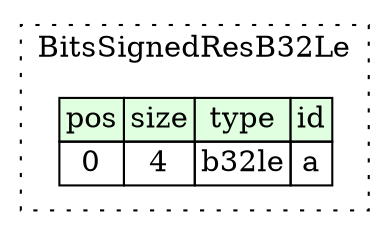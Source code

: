digraph {
	rankdir=LR;
	node [shape=plaintext];
	subgraph cluster__bits_signed_res_b32_le {
		label="BitsSignedResB32Le";
		graph[style=dotted];

		bits_signed_res_b32_le__seq [label=<<TABLE BORDER="0" CELLBORDER="1" CELLSPACING="0">
			<TR><TD BGCOLOR="#E0FFE0">pos</TD><TD BGCOLOR="#E0FFE0">size</TD><TD BGCOLOR="#E0FFE0">type</TD><TD BGCOLOR="#E0FFE0">id</TD></TR>
			<TR><TD PORT="a_pos">0</TD><TD PORT="a_size">4</TD><TD>b32le</TD><TD PORT="a_type">a</TD></TR>
		</TABLE>>];
	}
}
